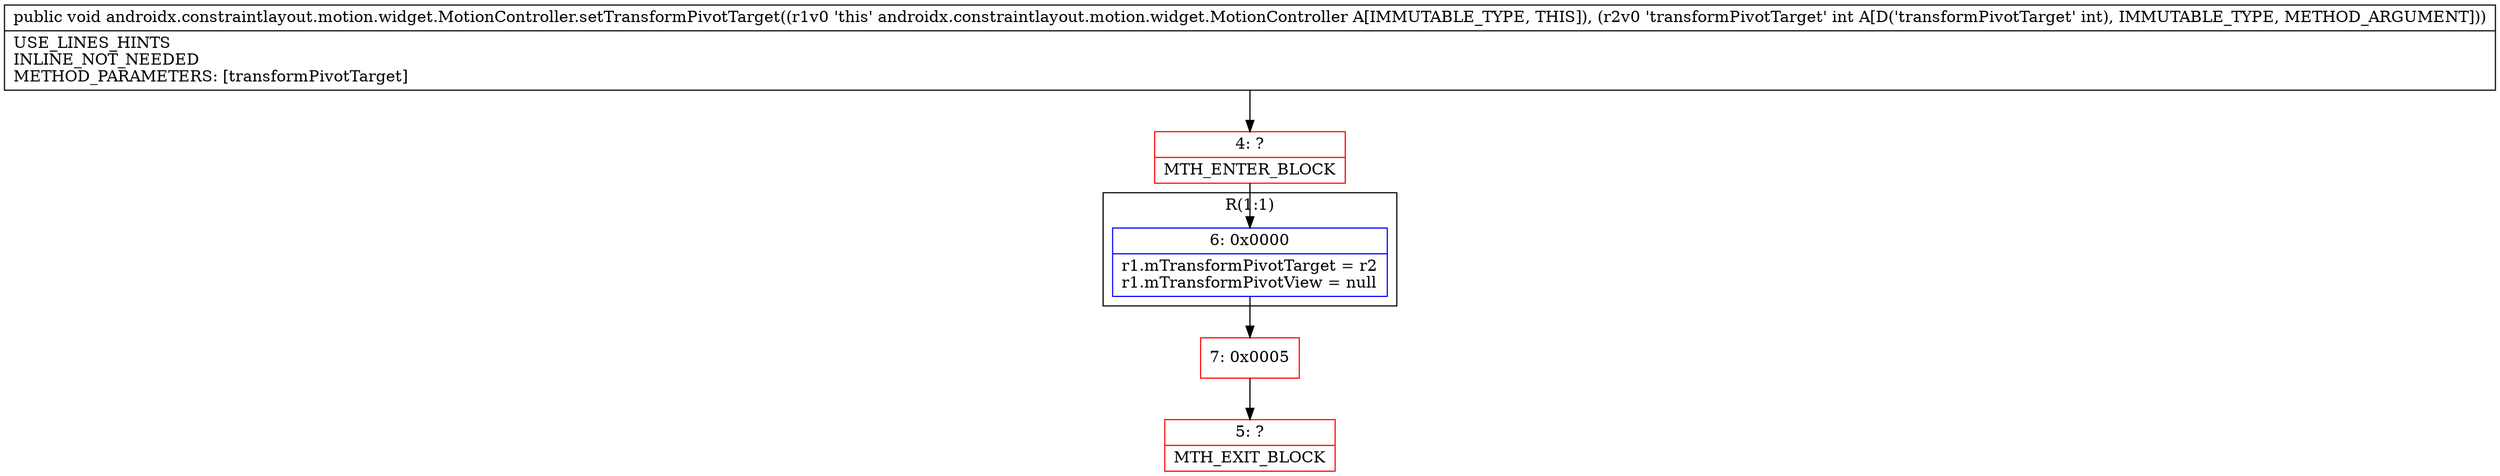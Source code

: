 digraph "CFG forandroidx.constraintlayout.motion.widget.MotionController.setTransformPivotTarget(I)V" {
subgraph cluster_Region_1451498803 {
label = "R(1:1)";
node [shape=record,color=blue];
Node_6 [shape=record,label="{6\:\ 0x0000|r1.mTransformPivotTarget = r2\lr1.mTransformPivotView = null\l}"];
}
Node_4 [shape=record,color=red,label="{4\:\ ?|MTH_ENTER_BLOCK\l}"];
Node_7 [shape=record,color=red,label="{7\:\ 0x0005}"];
Node_5 [shape=record,color=red,label="{5\:\ ?|MTH_EXIT_BLOCK\l}"];
MethodNode[shape=record,label="{public void androidx.constraintlayout.motion.widget.MotionController.setTransformPivotTarget((r1v0 'this' androidx.constraintlayout.motion.widget.MotionController A[IMMUTABLE_TYPE, THIS]), (r2v0 'transformPivotTarget' int A[D('transformPivotTarget' int), IMMUTABLE_TYPE, METHOD_ARGUMENT]))  | USE_LINES_HINTS\lINLINE_NOT_NEEDED\lMETHOD_PARAMETERS: [transformPivotTarget]\l}"];
MethodNode -> Node_4;Node_6 -> Node_7;
Node_4 -> Node_6;
Node_7 -> Node_5;
}

